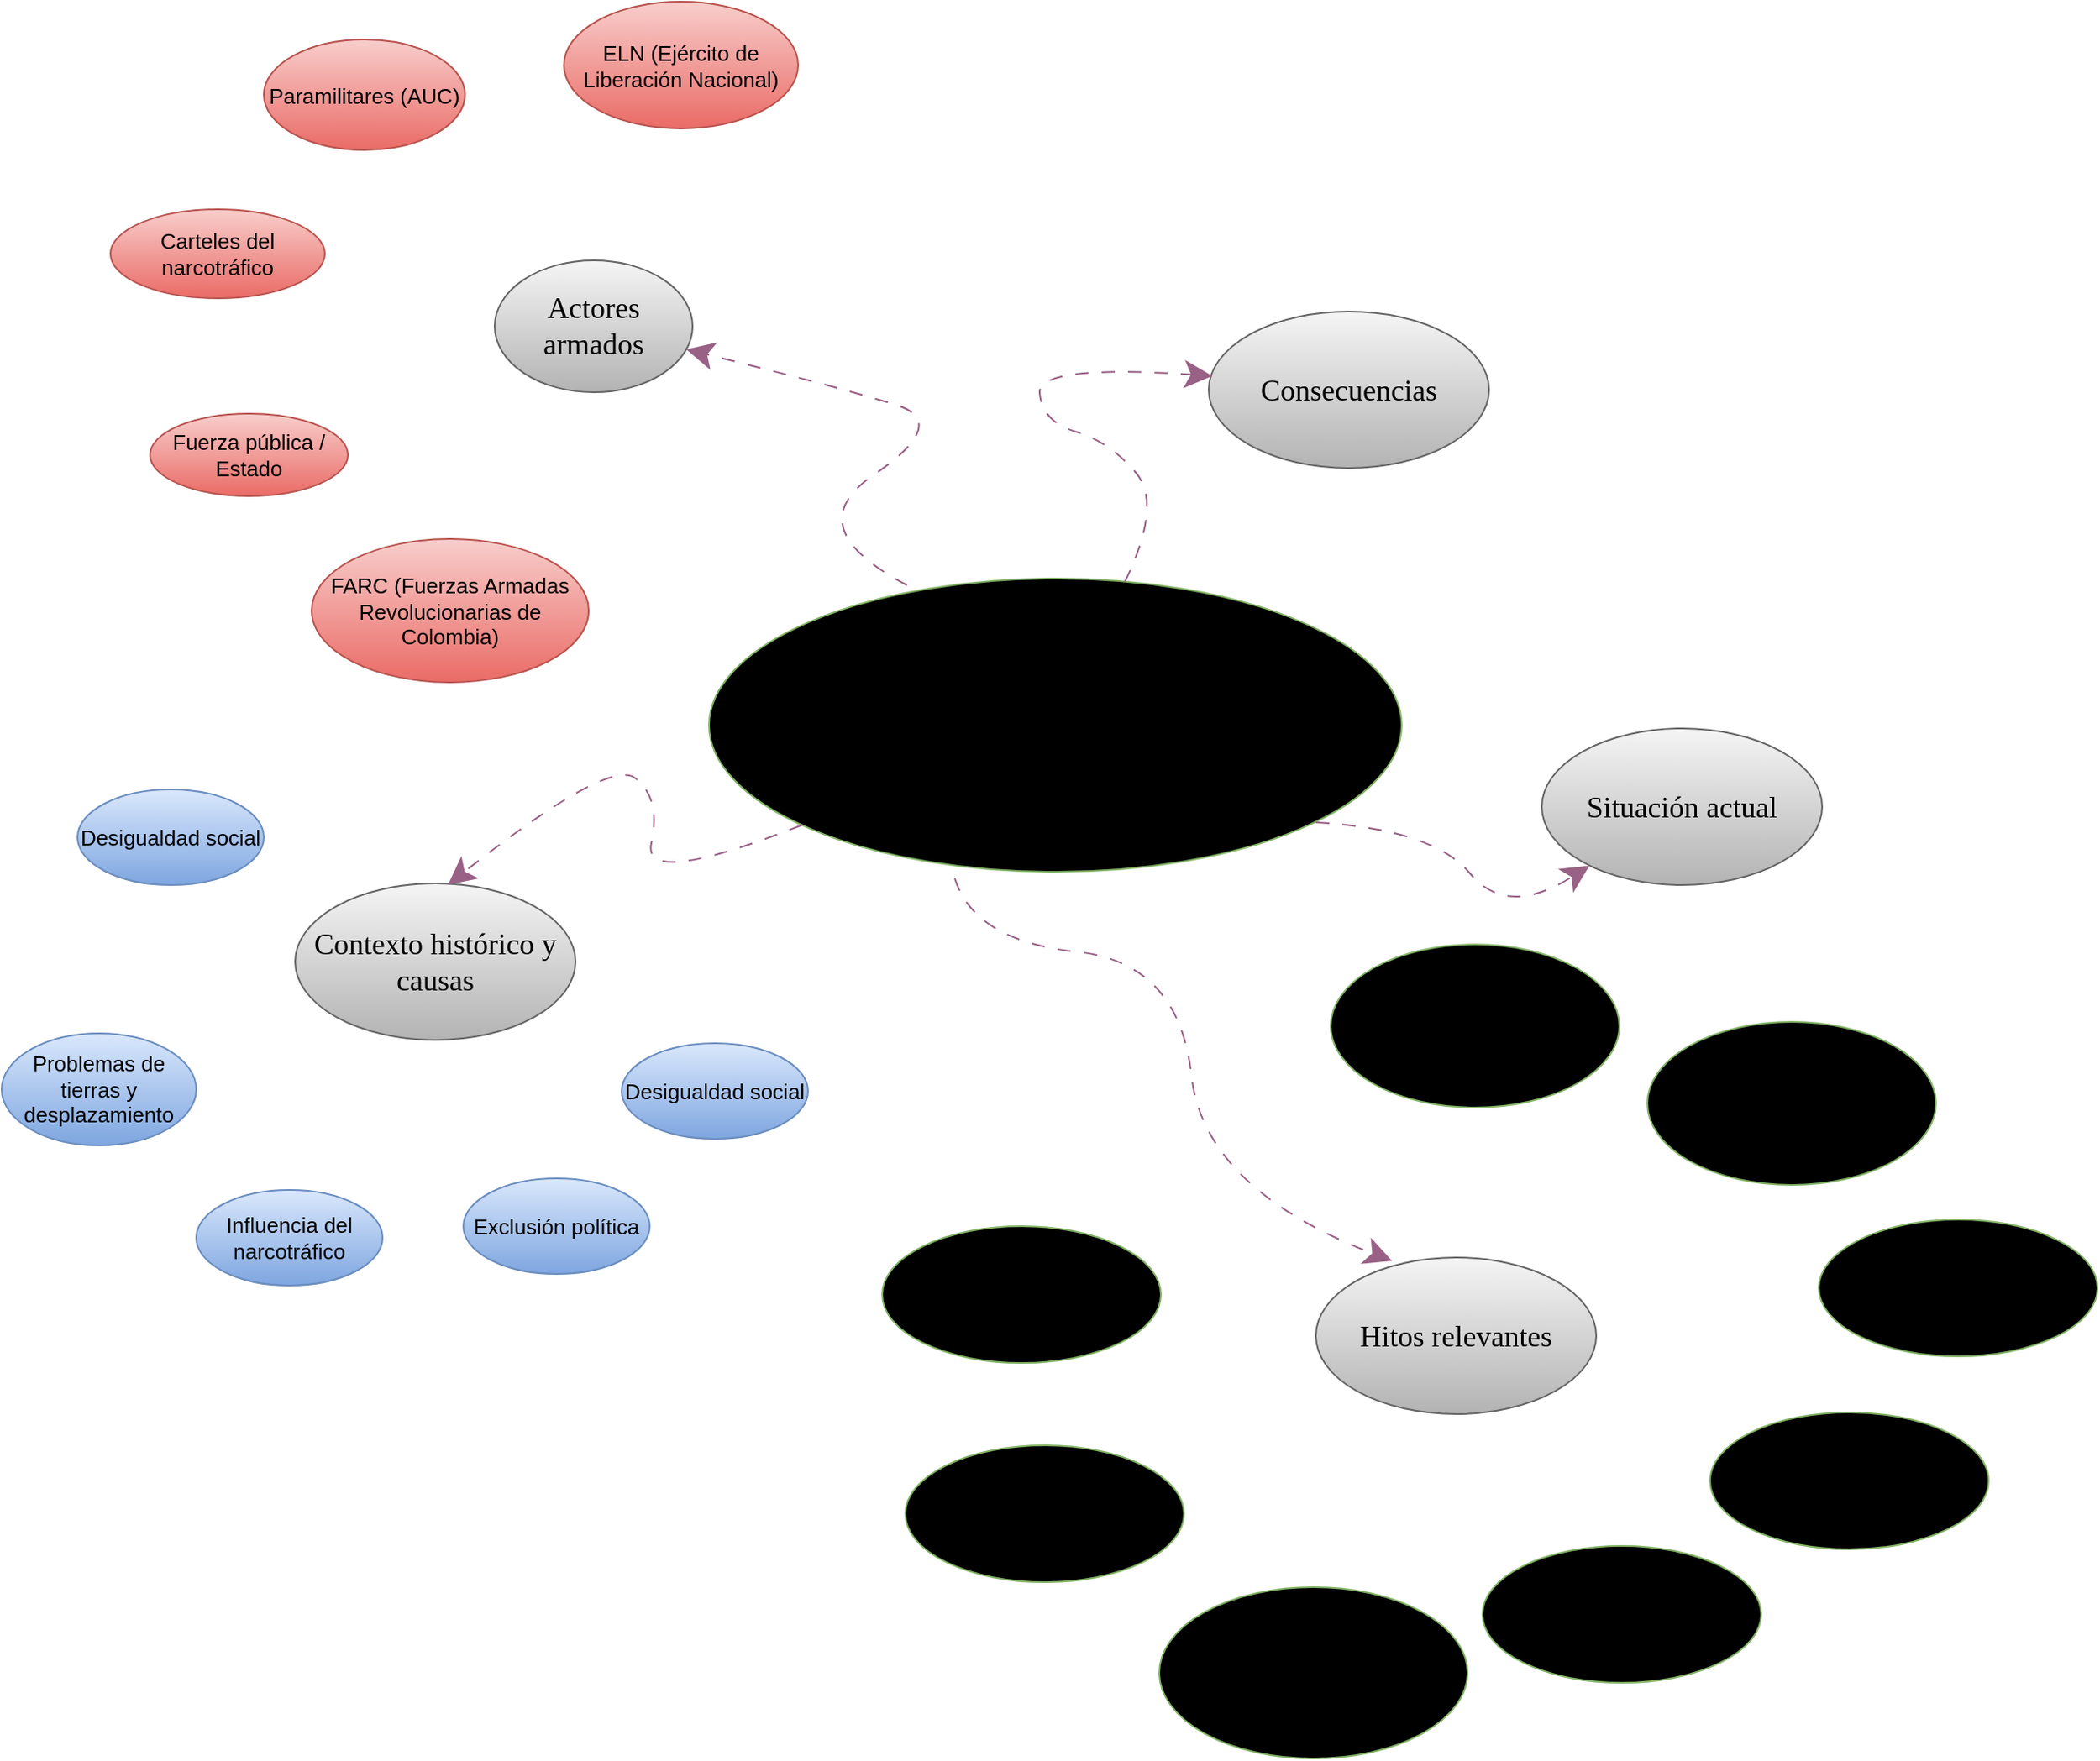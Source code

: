 <mxfile version="28.1.2">
  <diagram id="AttYlrDJAX9aKZHuvHc5" name="Página-1">
    <mxGraphModel dx="1182" dy="689" grid="0" gridSize="10" guides="0" tooltips="1" connect="0" arrows="1" fold="1" page="1" pageScale="1" pageWidth="2000" pageHeight="1700" background="light-dark(#FFFFFF,#FFFFFF)" math="0" shadow="0">
      <root>
        <mxCell id="0" />
        <mxCell id="1" parent="0" />
        <mxCell id="H_8EhADn51h16BN9ZeOo-1" value="&lt;font face=&quot;Times New Roman&quot; style=&quot;font-size: 25px; color: light-dark(rgb(0, 0, 0), rgb(255, 255, 51));&quot;&gt;&lt;strong style=&quot;&quot; data-end=&quot;166&quot; data-start=&quot;101&quot;&gt;Hitos del conflicto armado en Colombia en los últimos 50 años&lt;/strong&gt;.&lt;/font&gt;" style="ellipse;whiteSpace=wrap;html=1;fillColor=#d5e8d4;strokeColor=#82b366;gradientColor=light-dark(#97D077,#66FF66);" vertex="1" parent="1">
          <mxGeometry x="767" y="792" width="420" height="178" as="geometry" />
        </mxCell>
        <mxCell id="H_8EhADn51h16BN9ZeOo-2" value="&lt;font face=&quot;Times New Roman&quot; style=&quot;font-size: 18px; color: light-dark(rgb(0, 0, 0), rgb(255, 255, 51));&quot;&gt;Contexto histórico y causas&lt;/font&gt;" style="ellipse;whiteSpace=wrap;html=1;fillColor=#f5f5f5;strokeColor=#666666;gradientColor=#b3b3b3;" vertex="1" parent="1">
          <mxGeometry x="516" y="977" width="170" height="95" as="geometry" />
        </mxCell>
        <mxCell id="H_8EhADn51h16BN9ZeOo-3" value="&lt;font face=&quot;Times New Roman&quot; style=&quot;font-size: 18px; color: light-dark(rgb(0, 0, 0), rgb(255, 255, 51));&quot;&gt;Actores armados&lt;/font&gt;" style="ellipse;whiteSpace=wrap;html=1;fillColor=#f5f5f5;strokeColor=#666666;gradientColor=#b3b3b3;" vertex="1" parent="1">
          <mxGeometry x="637" y="599" width="120" height="80" as="geometry" />
        </mxCell>
        <mxCell id="H_8EhADn51h16BN9ZeOo-4" value="&lt;font face=&quot;Times New Roman&quot; style=&quot;font-size: 18px; color: light-dark(rgb(0, 0, 0), rgb(255, 255, 51));&quot;&gt;Hitos relevantes&lt;/font&gt;" style="ellipse;whiteSpace=wrap;html=1;fillColor=#f5f5f5;strokeColor=#666666;gradientColor=#b3b3b3;" vertex="1" parent="1">
          <mxGeometry x="1135" y="1204" width="170" height="95" as="geometry" />
        </mxCell>
        <mxCell id="H_8EhADn51h16BN9ZeOo-5" value="&lt;font face=&quot;Times New Roman&quot; style=&quot;font-size: 18px; color: light-dark(rgb(0, 0, 0), rgb(255, 255, 51));&quot;&gt;Consecuencias&lt;/font&gt;" style="ellipse;whiteSpace=wrap;html=1;fillColor=#f5f5f5;strokeColor=#666666;gradientColor=#b3b3b3;" vertex="1" parent="1">
          <mxGeometry x="1070" y="630" width="170" height="95" as="geometry" />
        </mxCell>
        <mxCell id="H_8EhADn51h16BN9ZeOo-6" value="&lt;font face=&quot;Times New Roman&quot; style=&quot;font-size: 18px; color: light-dark(rgb(0, 0, 0), rgb(255, 255, 51));&quot;&gt;Situación actual&lt;/font&gt;" style="ellipse;whiteSpace=wrap;html=1;fillColor=#f5f5f5;strokeColor=#666666;gradientColor=#b3b3b3;" vertex="1" parent="1">
          <mxGeometry x="1272" y="883" width="170" height="95" as="geometry" />
        </mxCell>
        <mxCell id="H_8EhADn51h16BN9ZeOo-7" value="" style="curved=1;endArrow=classic;html=1;rounded=0;fillColor=#e6d0de;gradientColor=#d5739d;strokeColor=#996185;startSize=20;endSize=14;fontStyle=0;dashed=1;dashPattern=8 8;startArrow=none;startFill=0;entryX=0.013;entryY=0.412;entryDx=0;entryDy=0;entryPerimeter=0;exitX=0.6;exitY=0.013;exitDx=0;exitDy=0;exitPerimeter=0;" edge="1" parent="1" source="H_8EhADn51h16BN9ZeOo-1" target="H_8EhADn51h16BN9ZeOo-5">
          <mxGeometry width="50" height="50" relative="1" as="geometry">
            <mxPoint x="1017" y="787" as="sourcePoint" />
            <mxPoint x="1051.5" y="643.11" as="targetPoint" />
            <Array as="points">
              <mxPoint x="1042" y="747" />
              <mxPoint x="1010" y="709" />
              <mxPoint x="969" y="697" />
              <mxPoint x="966" y="662" />
            </Array>
          </mxGeometry>
        </mxCell>
        <mxCell id="H_8EhADn51h16BN9ZeOo-9" value="" style="curved=1;endArrow=classic;html=1;rounded=0;fillColor=#e6d0de;gradientColor=#d5739d;strokeColor=#996185;startSize=20;endSize=14;fontStyle=0;dashed=1;dashPattern=8 8;startArrow=none;startFill=0;" edge="1" parent="1" target="H_8EhADn51h16BN9ZeOo-3">
          <mxGeometry width="50" height="50" relative="1" as="geometry">
            <mxPoint x="887" y="796" as="sourcePoint" />
            <mxPoint x="929" y="679" as="targetPoint" />
            <Array as="points">
              <mxPoint x="820" y="761" />
              <mxPoint x="914" y="697" />
              <mxPoint x="846" y="676" />
            </Array>
          </mxGeometry>
        </mxCell>
        <mxCell id="H_8EhADn51h16BN9ZeOo-11" value="" style="curved=1;endArrow=classic;html=1;rounded=0;fillColor=#e6d0de;gradientColor=#d5739d;strokeColor=#996185;startSize=20;endSize=14;fontStyle=0;dashed=1;dashPattern=8 8;startArrow=none;startFill=0;entryX=0.272;entryY=0.022;entryDx=0;entryDy=0;entryPerimeter=0;" edge="1" parent="1" target="H_8EhADn51h16BN9ZeOo-4">
          <mxGeometry width="50" height="50" relative="1" as="geometry">
            <mxPoint x="916" y="974" as="sourcePoint" />
            <mxPoint x="948" y="1116" as="targetPoint" />
            <Array as="points">
              <mxPoint x="928" y="1012" />
              <mxPoint x="1052" y="1025" />
              <mxPoint x="1067" y="1162" />
            </Array>
          </mxGeometry>
        </mxCell>
        <mxCell id="H_8EhADn51h16BN9ZeOo-12" value="" style="curved=1;endArrow=classic;html=1;rounded=0;fillColor=#e6d0de;gradientColor=#d5739d;strokeColor=#996185;startSize=20;endSize=14;fontStyle=0;dashed=1;dashPattern=8 8;startArrow=none;startFill=0;" edge="1" parent="1" target="H_8EhADn51h16BN9ZeOo-6">
          <mxGeometry width="50" height="50" relative="1" as="geometry">
            <mxPoint x="1135" y="940" as="sourcePoint" />
            <mxPoint x="1164" y="1084" as="targetPoint" />
            <Array as="points">
              <mxPoint x="1206" y="944" />
              <mxPoint x="1251" y="998" />
            </Array>
          </mxGeometry>
        </mxCell>
        <mxCell id="H_8EhADn51h16BN9ZeOo-13" value="" style="curved=1;endArrow=classic;html=1;rounded=0;fillColor=#e6d0de;gradientColor=#d5739d;strokeColor=#996185;startSize=20;endSize=14;fontStyle=0;dashed=1;dashPattern=8 8;startArrow=none;startFill=0;entryX=0.545;entryY=0.009;entryDx=0;entryDy=0;entryPerimeter=0;" edge="1" parent="1" source="H_8EhADn51h16BN9ZeOo-1" target="H_8EhADn51h16BN9ZeOo-2">
          <mxGeometry width="50" height="50" relative="1" as="geometry">
            <mxPoint x="747" y="1021" as="sourcePoint" />
            <mxPoint x="623" y="966" as="targetPoint" />
            <Array as="points">
              <mxPoint x="726" y="980" />
              <mxPoint x="738" y="925" />
              <mxPoint x="706" y="901" />
            </Array>
          </mxGeometry>
        </mxCell>
        <mxCell id="H_8EhADn51h16BN9ZeOo-14" value="&lt;font style=&quot;color: light-dark(rgb(0, 0, 0), rgb(51, 255, 255)); font-size: 13px;&quot;&gt;Desigualdad social&lt;/font&gt;" style="ellipse;whiteSpace=wrap;html=1;fillColor=#dae8fc;strokeColor=#6c8ebf;gradientColor=#7ea6e0;" vertex="1" parent="1">
          <mxGeometry x="384" y="920" width="113" height="58" as="geometry" />
        </mxCell>
        <mxCell id="H_8EhADn51h16BN9ZeOo-15" value="&lt;font style=&quot;color: light-dark(rgb(0, 0, 0), rgb(51, 255, 255)); font-size: 13px;&quot;&gt;Problemas de tierras y desplazamiento&lt;/font&gt;" style="ellipse;whiteSpace=wrap;html=1;fillColor=#dae8fc;strokeColor=#6c8ebf;gradientColor=#7ea6e0;" vertex="1" parent="1">
          <mxGeometry x="338" y="1068" width="118" height="68" as="geometry" />
        </mxCell>
        <mxCell id="H_8EhADn51h16BN9ZeOo-16" value="&lt;font style=&quot;color: light-dark(rgb(0, 0, 0), rgb(51, 255, 255)); font-size: 13px;&quot;&gt;Desigualdad social&lt;/font&gt;" style="ellipse;whiteSpace=wrap;html=1;fillColor=#dae8fc;strokeColor=#6c8ebf;gradientColor=#7ea6e0;" vertex="1" parent="1">
          <mxGeometry x="714" y="1074" width="113" height="58" as="geometry" />
        </mxCell>
        <mxCell id="H_8EhADn51h16BN9ZeOo-17" value="&lt;font style=&quot;color: light-dark(rgb(0, 0, 0), rgb(51, 255, 255)); font-size: 13px;&quot;&gt;Influencia del narcotráfico&lt;/font&gt;" style="ellipse;whiteSpace=wrap;html=1;fillColor=#dae8fc;strokeColor=#6c8ebf;gradientColor=#7ea6e0;" vertex="1" parent="1">
          <mxGeometry x="456" y="1163" width="113" height="58" as="geometry" />
        </mxCell>
        <mxCell id="H_8EhADn51h16BN9ZeOo-18" value="&lt;font style=&quot;color: light-dark(rgb(0, 0, 0), rgb(51, 255, 255)); font-size: 13px;&quot;&gt;Exclusión política&lt;/font&gt;" style="ellipse;whiteSpace=wrap;html=1;fillColor=#dae8fc;strokeColor=#6c8ebf;gradientColor=#7ea6e0;" vertex="1" parent="1">
          <mxGeometry x="618" y="1156" width="113" height="58" as="geometry" />
        </mxCell>
        <mxCell id="H_8EhADn51h16BN9ZeOo-19" value="&lt;font style=&quot;color: light-dark(rgb(0, 0, 0), rgb(51, 255, 255)); font-size: 13px;&quot;&gt;FARC (Fuerzas Armadas Revolucionarias de Colombia)&lt;/font&gt;" style="ellipse;whiteSpace=wrap;html=1;fillColor=#f8cecc;strokeColor=#b85450;gradientColor=#ea6b66;" vertex="1" parent="1">
          <mxGeometry x="526" y="768" width="168" height="87" as="geometry" />
        </mxCell>
        <mxCell id="H_8EhADn51h16BN9ZeOo-20" value="&lt;font style=&quot;color: light-dark(rgb(0, 0, 0), rgb(51, 255, 255)); font-size: 13px;&quot;&gt;ELN (Ejército de Liberación Nacional)&lt;/font&gt;" style="ellipse;whiteSpace=wrap;html=1;fillColor=#f8cecc;strokeColor=#b85450;gradientColor=#ea6b66;" vertex="1" parent="1">
          <mxGeometry x="679" y="442" width="142" height="77" as="geometry" />
        </mxCell>
        <mxCell id="H_8EhADn51h16BN9ZeOo-21" value="&lt;font style=&quot;color: light-dark(rgb(0, 0, 0), rgb(51, 255, 255)); font-size: 13px;&quot;&gt;Paramilitares (AUC)&lt;/font&gt;" style="ellipse;whiteSpace=wrap;html=1;fillColor=#f8cecc;strokeColor=#b85450;gradientColor=#ea6b66;" vertex="1" parent="1">
          <mxGeometry x="497" y="465" width="122" height="67" as="geometry" />
        </mxCell>
        <mxCell id="H_8EhADn51h16BN9ZeOo-22" value="&lt;font style=&quot;color: light-dark(rgb(0, 0, 0), rgb(51, 255, 255)); font-size: 13px;&quot;&gt;Carteles del narcotráfico&lt;/font&gt;" style="ellipse;whiteSpace=wrap;html=1;fillColor=#f8cecc;strokeColor=#b85450;gradientColor=#ea6b66;" vertex="1" parent="1">
          <mxGeometry x="404" y="568" width="130" height="54" as="geometry" />
        </mxCell>
        <mxCell id="H_8EhADn51h16BN9ZeOo-23" value="&lt;font style=&quot;color: light-dark(rgb(0, 0, 0), rgb(51, 255, 255)); font-size: 13px;&quot;&gt;Fuerza pública / Estado&lt;/font&gt;" style="ellipse;whiteSpace=wrap;html=1;fillColor=#f8cecc;strokeColor=#b85450;gradientColor=#ea6b66;" vertex="1" parent="1">
          <mxGeometry x="428" y="692" width="120" height="50" as="geometry" />
        </mxCell>
        <mxCell id="H_8EhADn51h16BN9ZeOo-24" value="&lt;font style=&quot;color: light-dark(rgb(0, 0, 0), rgb(51, 255, 255)); font-size: 13px;&quot;&gt;1982: Inicio de diálogos de paz con FARC (Betancur)&lt;/font&gt;" style="ellipse;whiteSpace=wrap;html=1;fillColor=#d5e8d4;strokeColor=#82b366;gradientColor=light-dark(#97D077,#295A52);" vertex="1" parent="1">
          <mxGeometry x="872" y="1185" width="169" height="83" as="geometry" />
        </mxCell>
        <mxCell id="H_8EhADn51h16BN9ZeOo-25" value="&lt;font style=&quot;color: light-dark(rgb(0, 0, 0), rgb(51, 255, 255)); font-size: 13px;&quot;&gt;1984: Acuerdo de cese al fuego con FARC (La Uribe)&lt;/font&gt;" style="ellipse;whiteSpace=wrap;html=1;fillColor=#d5e8d4;strokeColor=#82b366;gradientColor=light-dark(#97D077,#295A52);" vertex="1" parent="1">
          <mxGeometry x="886" y="1318" width="169" height="83" as="geometry" />
        </mxCell>
        <mxCell id="H_8EhADn51h16BN9ZeOo-26" value="&lt;font style=&quot;color: light-dark(rgb(0, 0, 0), rgb(51, 255, 255)); font-size: 13px;&quot;&gt;1991: Nueva Constitución — apertura política, desmovilización M-19&lt;/font&gt;" style="ellipse;whiteSpace=wrap;html=1;fillColor=#d5e8d4;strokeColor=#82b366;gradientColor=light-dark(#97D077,#295A52);" vertex="1" parent="1">
          <mxGeometry x="1040" y="1404" width="187" height="104" as="geometry" />
        </mxCell>
        <mxCell id="H_8EhADn51h16BN9ZeOo-27" value="&lt;font style=&quot;color: light-dark(rgb(0, 0, 0), rgb(51, 255, 255)); font-size: 13px;&quot;&gt;1997-2006: Auge paramilitar (AUC)&lt;/font&gt;" style="ellipse;whiteSpace=wrap;html=1;fillColor=#d5e8d4;strokeColor=#82b366;gradientColor=light-dark(#97D077,#295A52);" vertex="1" parent="1">
          <mxGeometry x="1236" y="1379" width="169" height="83" as="geometry" />
        </mxCell>
        <mxCell id="H_8EhADn51h16BN9ZeOo-28" value="&lt;font style=&quot;color: light-dark(rgb(0, 0, 0), rgb(51, 255, 255)); font-size: 13px;&quot;&gt;2002-2010: Política de Seguridad Democrática (Uribe)&lt;/font&gt;" style="ellipse;whiteSpace=wrap;html=1;fillColor=#d5e8d4;strokeColor=#82b366;gradientColor=light-dark(#97D077,#295A52);" vertex="1" parent="1">
          <mxGeometry x="1374" y="1298" width="169" height="83" as="geometry" />
        </mxCell>
        <mxCell id="H_8EhADn51h16BN9ZeOo-29" value="&lt;font style=&quot;color: light-dark(rgb(0, 0, 0), rgb(51, 255, 255)); font-size: 13px;&quot;&gt;2012-2016: Proceso de paz con FARC (La Habana)&lt;/font&gt;" style="ellipse;whiteSpace=wrap;html=1;fillColor=#d5e8d4;strokeColor=#82b366;gradientColor=light-dark(#97D077,#295A52);" vertex="1" parent="1">
          <mxGeometry x="1440" y="1181" width="169" height="83" as="geometry" />
        </mxCell>
        <mxCell id="H_8EhADn51h16BN9ZeOo-30" value="&lt;font style=&quot;color: light-dark(rgb(0, 0, 0), rgb(51, 255, 255)); font-size: 13px;&quot;&gt;2016: Firma del Acuerdo de Paz con FARC &lt;br&gt;(Juan Manuel Santos)&lt;/font&gt;" style="ellipse;whiteSpace=wrap;html=1;fillColor=#d5e8d4;strokeColor=#82b366;gradientColor=light-dark(#97D077,#295A52);" vertex="1" parent="1">
          <mxGeometry x="1336" y="1061" width="175" height="99" as="geometry" />
        </mxCell>
        <mxCell id="H_8EhADn51h16BN9ZeOo-31" value="&lt;font style=&quot;color: light-dark(rgb(0, 0, 0), rgb(51, 255, 255));&quot;&gt;2019-presente: Disidencias y ELN continúan con presencia armada&lt;/font&gt;" style="ellipse;whiteSpace=wrap;html=1;fillColor=#d5e8d4;strokeColor=#82b366;gradientColor=light-dark(#97D077,#295A52);" vertex="1" parent="1">
          <mxGeometry x="1144" y="1014" width="175" height="99" as="geometry" />
        </mxCell>
      </root>
    </mxGraphModel>
  </diagram>
</mxfile>
